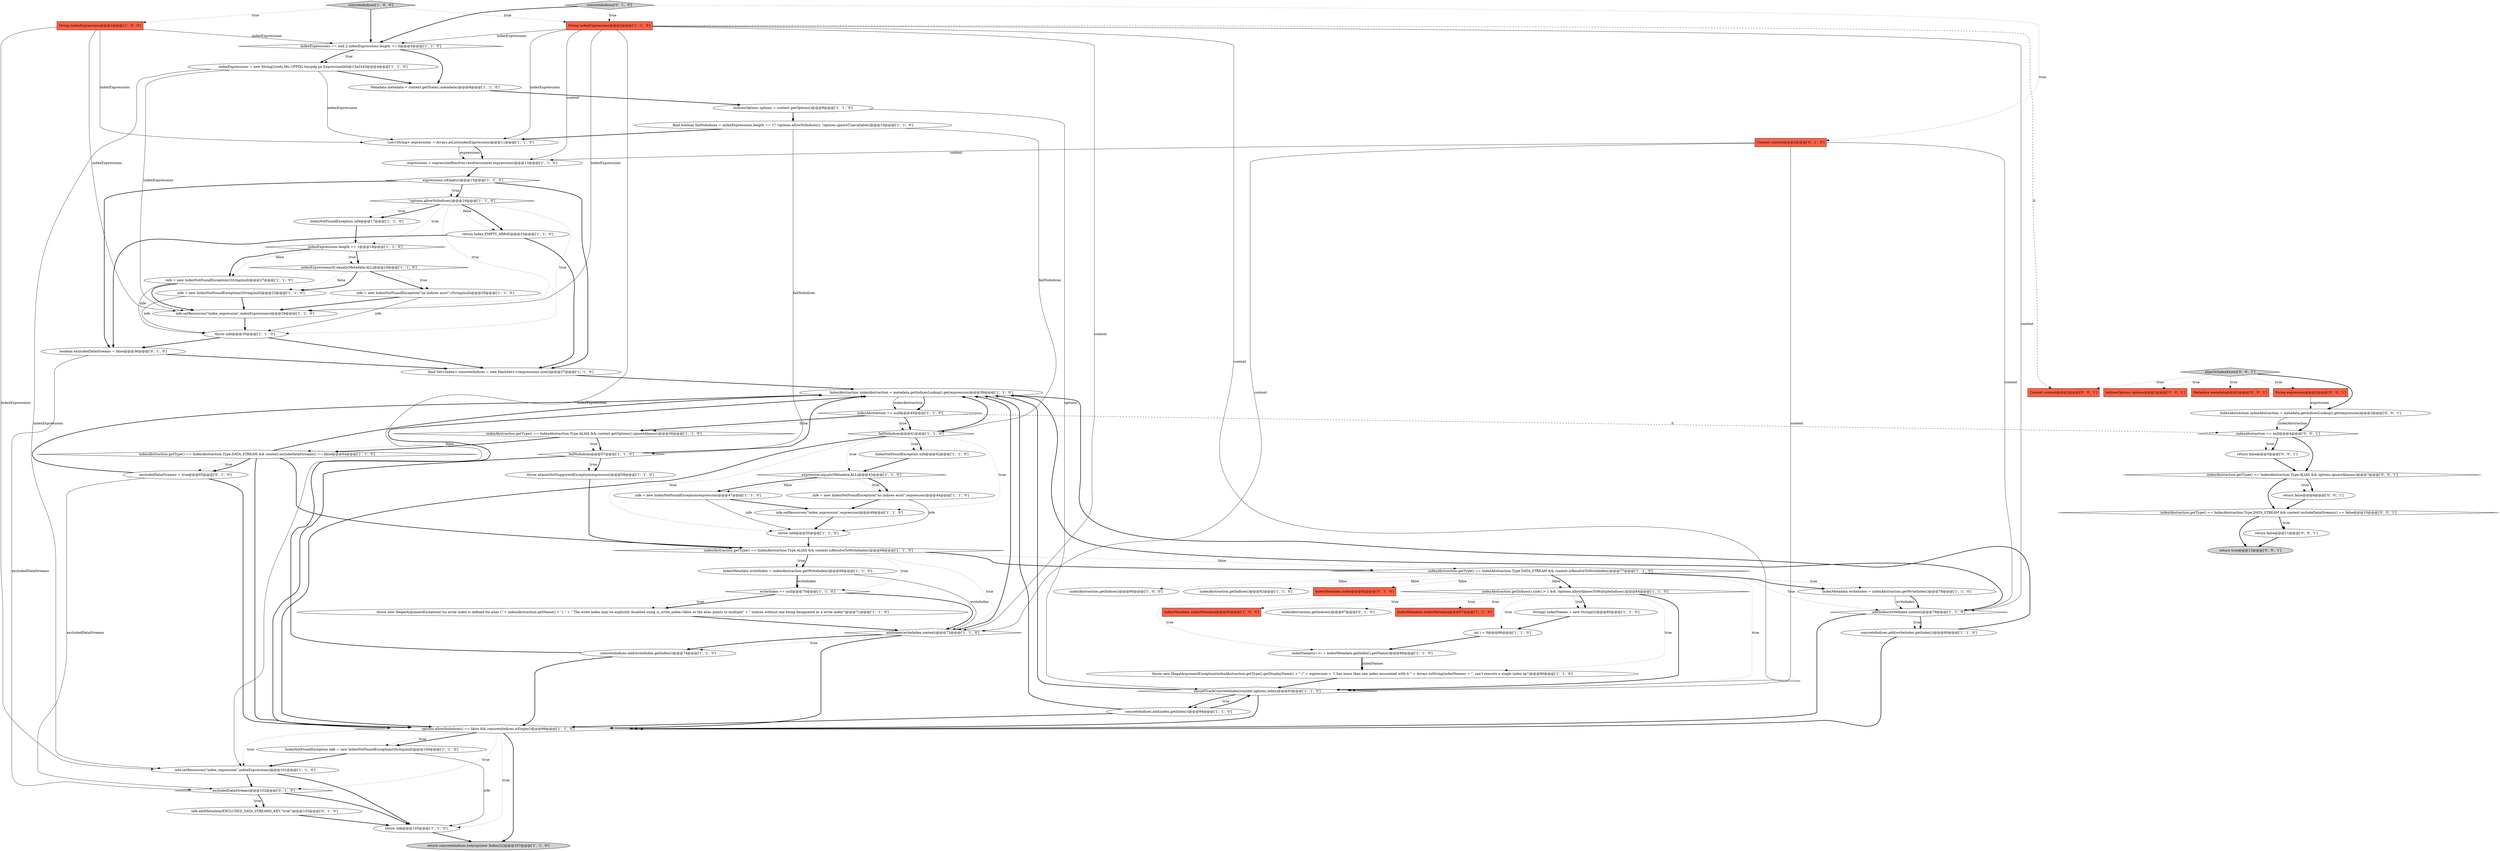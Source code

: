 digraph {
29 [style = filled, label = "expressions = expressionResolver.resolve(context,expressions)@@@13@@@['1', '1', '0']", fillcolor = white, shape = ellipse image = "AAA0AAABBB1BBB"];
10 [style = filled, label = "indexAbstraction.getIndices().size() > 1 && !options.allowAliasesToMultipleIndices()@@@84@@@['1', '1', '0']", fillcolor = white, shape = diamond image = "AAA0AAABBB1BBB"];
75 [style = filled, label = "indexAbstraction.getType() == IndexAbstraction.Type.DATA_STREAM && context.includeDataStreams() == false@@@10@@@['0', '0', '1']", fillcolor = white, shape = diamond image = "AAA0AAABBB3BBB"];
38 [style = filled, label = "indexAbstraction.getType() == IndexAbstraction.Type.ALIAS && context.getOptions().ignoreAliases()@@@56@@@['1', '1', '0']", fillcolor = white, shape = diamond image = "AAA0AAABBB1BBB"];
30 [style = filled, label = "writeIndex == null@@@70@@@['1', '1', '0']", fillcolor = white, shape = diamond image = "AAA0AAABBB1BBB"];
39 [style = filled, label = "Metadata metadata = context.getState().metadata()@@@8@@@['1', '1', '0']", fillcolor = white, shape = ellipse image = "AAA0AAABBB1BBB"];
44 [style = filled, label = "expressions.isEmpty()@@@15@@@['1', '1', '0']", fillcolor = white, shape = diamond image = "AAA0AAABBB1BBB"];
18 [style = filled, label = "infe = new IndexNotFoundException((String)null)@@@23@@@['1', '1', '0']", fillcolor = white, shape = ellipse image = "AAA0AAABBB1BBB"];
48 [style = filled, label = "throw infe@@@105@@@['1', '1', '0']", fillcolor = white, shape = ellipse image = "AAA0AAABBB1BBB"];
77 [style = filled, label = "IndicesOptions options@@@2@@@['0', '0', '1']", fillcolor = tomato, shape = box image = "AAA0AAABBB3BBB"];
81 [style = filled, label = "return false@@@11@@@['0', '0', '1']", fillcolor = white, shape = ellipse image = "AAA0AAABBB3BBB"];
63 [style = filled, label = "excludedDataStreams@@@102@@@['0', '1', '0']", fillcolor = white, shape = diamond image = "AAA1AAABBB2BBB"];
76 [style = filled, label = "Metadata metadata@@@2@@@['0', '0', '1']", fillcolor = tomato, shape = box image = "AAA0AAABBB3BBB"];
25 [style = filled, label = "IndexMetadata indexMetadata@@@85@@@['1', '0', '0']", fillcolor = tomato, shape = box image = "AAA0AAABBB1BBB"];
33 [style = filled, label = "!options.allowNoIndices()@@@16@@@['1', '1', '0']", fillcolor = white, shape = diamond image = "AAA0AAABBB1BBB"];
56 [style = filled, label = "throw new IllegalArgumentException(\"no write index is defined for alias (\" + indexAbstraction.getName() + \"(.\" + \" The write index may be explicitly disabled using is_write_index=false or the alias points to multiple\" + \" indices without one being designated as a write index\")@@@71@@@['1', '1', '0']", fillcolor = white, shape = ellipse image = "AAA0AAABBB1BBB"];
47 [style = filled, label = "failNoIndices@@@57@@@['1', '1', '0']", fillcolor = white, shape = diamond image = "AAA0AAABBB1BBB"];
80 [style = filled, label = "Context context@@@2@@@['0', '0', '1']", fillcolor = tomato, shape = box image = "AAA0AAABBB3BBB"];
54 [style = filled, label = "IndexNotFoundException infe@@@42@@@['1', '1', '0']", fillcolor = white, shape = ellipse image = "AAA0AAABBB1BBB"];
65 [style = filled, label = "infe.addMetadata(EXCLUDED_DATA_STREAMS_KEY,\"true\")@@@103@@@['0', '1', '0']", fillcolor = white, shape = ellipse image = "AAA1AAABBB2BBB"];
68 [style = filled, label = "excludedDataStreams = true@@@65@@@['0', '1', '0']", fillcolor = white, shape = ellipse image = "AAA1AAABBB2BBB"];
51 [style = filled, label = "indexAbstraction.getType() == IndexAbstraction.Type.ALIAS && context.isResolveToWriteIndex()@@@68@@@['1', '1', '0']", fillcolor = white, shape = diamond image = "AAA0AAABBB1BBB"];
22 [style = filled, label = "infe = new IndexNotFoundException(\"no indices exist\",expression)@@@44@@@['1', '1', '0']", fillcolor = white, shape = ellipse image = "AAA0AAABBB1BBB"];
0 [style = filled, label = "throw infe@@@30@@@['1', '1', '0']", fillcolor = white, shape = ellipse image = "AAA0AAABBB1BBB"];
73 [style = filled, label = "indexAbstraction.getType() == IndexAbstraction.Type.ALIAS && options.ignoreAliases()@@@7@@@['0', '0', '1']", fillcolor = white, shape = diamond image = "AAA0AAABBB3BBB"];
64 [style = filled, label = "indexAbstraction.getIndices()@@@87@@@['0', '1', '0']", fillcolor = white, shape = ellipse image = "AAA0AAABBB2BBB"];
2 [style = filled, label = "final Set<Index> concreteIndices = new HashSet<>(expressions.size())@@@37@@@['1', '1', '0']", fillcolor = white, shape = ellipse image = "AAA0AAABBB1BBB"];
1 [style = filled, label = "throw infe@@@50@@@['1', '1', '0']", fillcolor = white, shape = ellipse image = "AAA0AAABBB1BBB"];
16 [style = filled, label = "String indexExpressions@@@2@@@['1', '0', '0']", fillcolor = tomato, shape = box image = "AAA0AAABBB1BBB"];
17 [style = filled, label = "indexAbstraction.getIndices()@@@92@@@['1', '1', '0']", fillcolor = white, shape = ellipse image = "AAA0AAABBB1BBB"];
11 [style = filled, label = "indexAbstraction.getType() == IndexAbstraction.Type.DATA_STREAM && context.isResolveToWriteIndex()@@@77@@@['1', '1', '0']", fillcolor = white, shape = diamond image = "AAA0AAABBB1BBB"];
14 [style = filled, label = "IndexMetadata writeIndex = indexAbstraction.getWriteIndex()@@@69@@@['1', '1', '0']", fillcolor = white, shape = ellipse image = "AAA0AAABBB1BBB"];
24 [style = filled, label = "infe = new IndexNotFoundException((String)null)@@@27@@@['1', '1', '0']", fillcolor = white, shape = ellipse image = "AAA0AAABBB1BBB"];
53 [style = filled, label = "String indexExpressions@@@2@@@['1', '1', '0']", fillcolor = tomato, shape = box image = "AAA0AAABBB1BBB"];
62 [style = filled, label = "Context context@@@2@@@['0', '1', '0']", fillcolor = tomato, shape = box image = "AAA0AAABBB2BBB"];
57 [style = filled, label = "indexExpressions == null || indexExpressions.length == 0@@@3@@@['1', '1', '0']", fillcolor = white, shape = diamond image = "AAA0AAABBB1BBB"];
72 [style = filled, label = "aliasOrIndexExists['0', '0', '1']", fillcolor = lightgray, shape = diamond image = "AAA0AAABBB3BBB"];
19 [style = filled, label = "IndexAbstraction indexAbstraction = metadata.getIndicesLookup().get(expression)@@@39@@@['1', '1', '0']", fillcolor = white, shape = ellipse image = "AAA0AAABBB1BBB"];
6 [style = filled, label = "concreteIndices.add(writeIndex.getIndex())@@@80@@@['1', '1', '0']", fillcolor = white, shape = ellipse image = "AAA0AAABBB1BBB"];
13 [style = filled, label = "indexAbstraction == null@@@40@@@['1', '1', '0']", fillcolor = white, shape = diamond image = "AAA0AAABBB1BBB"];
35 [style = filled, label = "concreteIndices.add(index.getIndex())@@@94@@@['1', '1', '0']", fillcolor = white, shape = ellipse image = "AAA0AAABBB1BBB"];
34 [style = filled, label = "IndicesOptions options = context.getOptions()@@@9@@@['1', '1', '0']", fillcolor = white, shape = ellipse image = "AAA0AAABBB1BBB"];
37 [style = filled, label = "infe.setResources(\"index_expression\",indexExpressions)@@@101@@@['1', '1', '0']", fillcolor = white, shape = ellipse image = "AAA0AAABBB1BBB"];
43 [style = filled, label = "indexNames(i++( = indexMetadata.getIndex().getName()@@@88@@@['1', '1', '0']", fillcolor = white, shape = ellipse image = "AAA0AAABBB1BBB"];
66 [style = filled, label = "boolean excludedDataStreams = false@@@36@@@['0', '1', '0']", fillcolor = white, shape = ellipse image = "AAA1AAABBB2BBB"];
78 [style = filled, label = "return false@@@8@@@['0', '0', '1']", fillcolor = white, shape = ellipse image = "AAA0AAABBB3BBB"];
55 [style = filled, label = "indexExpressions = new String((((edu.fdu.CPPDG.tinypdg.pe.ExpressionInfo@13a2443@@@4@@@['1', '1', '0']", fillcolor = white, shape = ellipse image = "AAA0AAABBB1BBB"];
50 [style = filled, label = "shouldTrackConcreteIndex(context,options,index)@@@93@@@['1', '1', '0']", fillcolor = white, shape = diamond image = "AAA0AAABBB1BBB"];
79 [style = filled, label = "indexAbstraction == null@@@4@@@['0', '0', '1']", fillcolor = white, shape = diamond image = "AAA0AAABBB3BBB"];
60 [style = filled, label = "throw new IllegalArgumentException(indexAbstraction.getType().getDisplayName() + \" (\" + expression + \"( has more than one index associated with it \" + Arrays.toString(indexNames) + \", can't execute a single index op\")@@@90@@@['1', '1', '0']", fillcolor = white, shape = ellipse image = "AAA0AAABBB1BBB"];
36 [style = filled, label = "infe = new IndexNotFoundException(\"no indices exist\",(String)null)@@@20@@@['1', '1', '0']", fillcolor = white, shape = ellipse image = "AAA0AAABBB1BBB"];
3 [style = filled, label = "infe = new IndexNotFoundException(expression)@@@47@@@['1', '1', '0']", fillcolor = white, shape = ellipse image = "AAA0AAABBB1BBB"];
52 [style = filled, label = "IndexMetadata indexMetadata@@@87@@@['1', '1', '0']", fillcolor = tomato, shape = box image = "AAA0AAABBB1BBB"];
26 [style = filled, label = "options.allowNoIndices() == false && concreteIndices.isEmpty()@@@99@@@['1', '1', '0']", fillcolor = white, shape = diamond image = "AAA0AAABBB1BBB"];
20 [style = filled, label = "infe.setResources(\"index_expression\",expression)@@@49@@@['1', '1', '0']", fillcolor = white, shape = ellipse image = "AAA0AAABBB1BBB"];
7 [style = filled, label = "return concreteIndices.toArray(new Index(((()@@@107@@@['1', '1', '0']", fillcolor = lightgray, shape = ellipse image = "AAA0AAABBB1BBB"];
4 [style = filled, label = "return Index.EMPTY_ARRAY@@@33@@@['1', '1', '0']", fillcolor = white, shape = ellipse image = "AAA0AAABBB1BBB"];
45 [style = filled, label = "indexAbstraction.getType() == IndexAbstraction.Type.DATA_STREAM && context.includeDataStreams() == false@@@64@@@['1', '1', '0']", fillcolor = white, shape = diamond image = "AAA0AAABBB1BBB"];
28 [style = filled, label = "indexExpressions.length == 1@@@18@@@['1', '1', '0']", fillcolor = white, shape = diamond image = "AAA0AAABBB1BBB"];
40 [style = filled, label = "concreteIndices['1', '0', '0']", fillcolor = lightgray, shape = diamond image = "AAA0AAABBB1BBB"];
61 [style = filled, label = "IndexMetadata index@@@92@@@['0', '1', '0']", fillcolor = tomato, shape = box image = "AAA0AAABBB2BBB"];
31 [style = filled, label = "addIndex(writeIndex,context)@@@73@@@['1', '1', '0']", fillcolor = white, shape = diamond image = "AAA0AAABBB1BBB"];
59 [style = filled, label = "IndexMetadata writeIndex = indexAbstraction.getWriteIndex()@@@78@@@['1', '1', '0']", fillcolor = white, shape = ellipse image = "AAA0AAABBB1BBB"];
67 [style = filled, label = "concreteIndices['0', '1', '0']", fillcolor = lightgray, shape = diamond image = "AAA0AAABBB2BBB"];
9 [style = filled, label = "expression.equals(Metadata.ALL)@@@43@@@['1', '1', '0']", fillcolor = white, shape = diamond image = "AAA0AAABBB1BBB"];
58 [style = filled, label = "IndexNotFoundException infe@@@17@@@['1', '1', '0']", fillcolor = white, shape = ellipse image = "AAA0AAABBB1BBB"];
41 [style = filled, label = "infe.setResources(\"index_expression\",indexExpressions)@@@29@@@['1', '1', '0']", fillcolor = white, shape = ellipse image = "AAA0AAABBB1BBB"];
12 [style = filled, label = "final boolean failNoIndices = indexExpressions.length == 1? !options.allowNoIndices(): !options.ignoreUnavailable()@@@10@@@['1', '1', '0']", fillcolor = white, shape = ellipse image = "AAA0AAABBB1BBB"];
42 [style = filled, label = "List<String> expressions = Arrays.asList(indexExpressions)@@@11@@@['1', '1', '0']", fillcolor = white, shape = ellipse image = "AAA0AAABBB1BBB"];
69 [style = filled, label = "IndexAbstraction indexAbstraction = metadata.getIndicesLookup().get(expression)@@@3@@@['0', '0', '1']", fillcolor = white, shape = ellipse image = "AAA0AAABBB3BBB"];
23 [style = filled, label = "addIndex(writeIndex,context)@@@79@@@['1', '1', '0']", fillcolor = white, shape = diamond image = "AAA0AAABBB1BBB"];
70 [style = filled, label = "return false@@@5@@@['0', '0', '1']", fillcolor = white, shape = ellipse image = "AAA0AAABBB3BBB"];
27 [style = filled, label = "concreteIndices.add(writeIndex.getIndex())@@@74@@@['1', '1', '0']", fillcolor = white, shape = ellipse image = "AAA0AAABBB1BBB"];
71 [style = filled, label = "return true@@@13@@@['0', '0', '1']", fillcolor = lightgray, shape = ellipse image = "AAA0AAABBB3BBB"];
74 [style = filled, label = "String expression@@@2@@@['0', '0', '1']", fillcolor = tomato, shape = box image = "AAA0AAABBB3BBB"];
8 [style = filled, label = "failNoIndices@@@41@@@['1', '1', '0']", fillcolor = white, shape = diamond image = "AAA0AAABBB1BBB"];
49 [style = filled, label = "indexExpressions(0(.equals(Metadata.ALL)@@@19@@@['1', '1', '0']", fillcolor = white, shape = diamond image = "AAA0AAABBB1BBB"];
32 [style = filled, label = "String(( indexNames = new String((((@@@85@@@['1', '1', '0']", fillcolor = white, shape = ellipse image = "AAA0AAABBB1BBB"];
46 [style = filled, label = "IndexNotFoundException infe = new IndexNotFoundException((String)null)@@@100@@@['1', '1', '0']", fillcolor = white, shape = ellipse image = "AAA0AAABBB1BBB"];
15 [style = filled, label = "indexAbstraction.getIndices()@@@90@@@['1', '0', '0']", fillcolor = white, shape = ellipse image = "AAA0AAABBB1BBB"];
21 [style = filled, label = "throw aliasesNotSupportedException(expression)@@@58@@@['1', '1', '0']", fillcolor = white, shape = ellipse image = "AAA0AAABBB1BBB"];
5 [style = filled, label = "int i = 0@@@86@@@['1', '1', '0']", fillcolor = white, shape = ellipse image = "AAA0AAABBB1BBB"];
40->57 [style = bold, label=""];
42->29 [style = solid, label="expressions"];
11->23 [style = dotted, label="true"];
59->23 [style = bold, label=""];
72->76 [style = dotted, label="true"];
38->47 [style = bold, label=""];
73->75 [style = bold, label=""];
75->71 [style = bold, label=""];
33->4 [style = bold, label=""];
53->42 [style = solid, label="indexExpressions"];
50->35 [style = dotted, label="true"];
8->54 [style = dotted, label="true"];
78->75 [style = bold, label=""];
11->15 [style = dotted, label="false"];
49->36 [style = bold, label=""];
43->60 [style = solid, label="indexNames"];
47->21 [style = bold, label=""];
22->20 [style = bold, label=""];
57->55 [style = dotted, label="true"];
6->19 [style = bold, label=""];
14->31 [style = solid, label="writeIndex"];
40->53 [style = dotted, label="true"];
10->32 [style = dotted, label="true"];
20->1 [style = bold, label=""];
53->29 [style = solid, label="context"];
4->2 [style = bold, label=""];
13->38 [style = bold, label=""];
57->39 [style = bold, label=""];
44->66 [style = bold, label=""];
28->49 [style = bold, label=""];
55->37 [style = solid, label="indexExpressions"];
44->2 [style = bold, label=""];
62->29 [style = solid, label="context"];
11->50 [style = dotted, label="true"];
18->41 [style = bold, label=""];
46->37 [style = bold, label=""];
53->23 [style = solid, label="context"];
66->2 [style = bold, label=""];
40->16 [style = dotted, label="true"];
18->0 [style = solid, label="infe"];
55->41 [style = solid, label="indexExpressions"];
33->28 [style = dotted, label="true"];
49->18 [style = dotted, label="false"];
55->39 [style = bold, label=""];
21->51 [style = bold, label=""];
57->55 [style = bold, label=""];
45->26 [style = bold, label=""];
27->19 [style = bold, label=""];
65->48 [style = bold, label=""];
79->73 [style = bold, label=""];
73->78 [style = bold, label=""];
81->71 [style = bold, label=""];
37->63 [style = bold, label=""];
35->50 [style = bold, label=""];
35->26 [style = bold, label=""];
75->81 [style = dotted, label="true"];
26->46 [style = bold, label=""];
37->48 [style = bold, label=""];
8->26 [style = bold, label=""];
74->69 [style = solid, label="expression"];
24->0 [style = solid, label="infe"];
50->19 [style = bold, label=""];
56->31 [style = bold, label=""];
16->42 [style = solid, label="indexExpressions"];
33->58 [style = dotted, label="true"];
72->69 [style = bold, label=""];
53->80 [style = dashed, label="0"];
67->62 [style = dotted, label="true"];
5->43 [style = bold, label=""];
51->30 [style = dotted, label="true"];
31->27 [style = dotted, label="true"];
16->37 [style = solid, label="indexExpressions"];
72->80 [style = dotted, label="true"];
51->11 [style = bold, label=""];
8->20 [style = dotted, label="true"];
31->26 [style = bold, label=""];
45->68 [style = dotted, label="true"];
46->48 [style = solid, label="infe"];
23->26 [style = bold, label=""];
68->19 [style = bold, label=""];
30->31 [style = bold, label=""];
36->41 [style = bold, label=""];
12->42 [style = bold, label=""];
50->26 [style = bold, label=""];
10->43 [style = dotted, label="true"];
14->30 [style = bold, label=""];
38->45 [style = dotted, label="false"];
50->35 [style = bold, label=""];
10->64 [style = dotted, label="true"];
27->26 [style = bold, label=""];
63->48 [style = bold, label=""];
22->1 [style = solid, label="infe"];
33->0 [style = dotted, label="true"];
51->11 [style = dotted, label="false"];
79->70 [style = bold, label=""];
12->8 [style = solid, label="failNoIndices"];
11->17 [style = dotted, label="false"];
30->56 [style = bold, label=""];
10->52 [style = dotted, label="true"];
49->36 [style = dotted, label="true"];
33->41 [style = dotted, label="true"];
42->29 [style = bold, label=""];
8->19 [style = bold, label=""];
51->14 [style = dotted, label="true"];
51->14 [style = bold, label=""];
38->45 [style = bold, label=""];
48->7 [style = bold, label=""];
43->60 [style = bold, label=""];
11->10 [style = dotted, label="false"];
3->1 [style = solid, label="infe"];
62->23 [style = solid, label="context"];
23->6 [style = dotted, label="true"];
11->59 [style = bold, label=""];
26->46 [style = dotted, label="true"];
53->50 [style = solid, label="context"];
6->26 [style = bold, label=""];
73->78 [style = dotted, label="true"];
47->19 [style = bold, label=""];
41->0 [style = bold, label=""];
38->47 [style = dotted, label="true"];
28->24 [style = dotted, label="false"];
67->57 [style = bold, label=""];
55->42 [style = solid, label="indexExpressions"];
62->31 [style = solid, label="context"];
13->79 [style = dashed, label="0"];
72->74 [style = dotted, label="true"];
19->13 [style = bold, label=""];
47->26 [style = bold, label=""];
68->26 [style = bold, label=""];
13->38 [style = dotted, label="false"];
45->68 [style = bold, label=""];
2->19 [style = bold, label=""];
23->6 [style = bold, label=""];
11->10 [style = bold, label=""];
66->63 [style = solid, label="excludedDataStreams"];
30->56 [style = dotted, label="true"];
79->70 [style = dotted, label="true"];
45->19 [style = bold, label=""];
26->37 [style = dotted, label="true"];
53->41 [style = solid, label="indexExpressions"];
13->8 [style = bold, label=""];
16->41 [style = solid, label="indexExpressions"];
9->3 [style = dotted, label="false"];
8->1 [style = dotted, label="true"];
8->54 [style = bold, label=""];
31->19 [style = bold, label=""];
4->66 [style = bold, label=""];
67->53 [style = dotted, label="true"];
9->22 [style = dotted, label="true"];
47->21 [style = dotted, label="true"];
53->31 [style = solid, label="context"];
9->22 [style = bold, label=""];
69->79 [style = solid, label="indexAbstraction"];
1->51 [style = bold, label=""];
10->32 [style = bold, label=""];
12->47 [style = solid, label="failNoIndices"];
53->37 [style = solid, label="indexExpressions"];
63->65 [style = dotted, label="true"];
0->66 [style = bold, label=""];
23->19 [style = bold, label=""];
34->50 [style = solid, label="options"];
39->34 [style = bold, label=""];
32->5 [style = bold, label=""];
68->63 [style = solid, label="excludedDataStreams"];
53->57 [style = solid, label="indexExpressions"];
26->63 [style = dotted, label="true"];
9->3 [style = bold, label=""];
75->81 [style = bold, label=""];
70->73 [style = bold, label=""];
13->8 [style = dotted, label="true"];
16->57 [style = solid, label="indexExpressions"];
36->0 [style = solid, label="infe"];
14->30 [style = solid, label="writeIndex"];
3->20 [style = bold, label=""];
72->77 [style = dotted, label="true"];
10->50 [style = bold, label=""];
60->50 [style = bold, label=""];
54->9 [style = bold, label=""];
49->18 [style = bold, label=""];
28->24 [style = bold, label=""];
24->41 [style = bold, label=""];
10->25 [style = dotted, label="true"];
33->58 [style = bold, label=""];
28->49 [style = dotted, label="true"];
63->65 [style = bold, label=""];
45->51 [style = bold, label=""];
62->50 [style = solid, label="context"];
33->4 [style = dotted, label="false"];
34->12 [style = bold, label=""];
11->61 [style = dotted, label="false"];
19->13 [style = solid, label="indexAbstraction"];
26->7 [style = bold, label=""];
51->31 [style = dotted, label="true"];
59->23 [style = solid, label="writeIndex"];
10->60 [style = dotted, label="true"];
44->33 [style = dotted, label="true"];
0->2 [style = bold, label=""];
29->44 [style = bold, label=""];
26->48 [style = dotted, label="true"];
44->33 [style = bold, label=""];
35->19 [style = bold, label=""];
69->79 [style = bold, label=""];
58->28 [style = bold, label=""];
11->59 [style = dotted, label="true"];
31->27 [style = bold, label=""];
10->5 [style = dotted, label="true"];
8->9 [style = dotted, label="true"];
}
